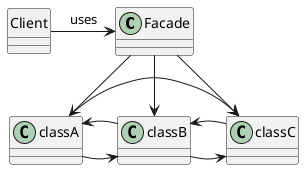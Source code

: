 @startuml
class Facade {}
class classA {}
class classB {}
class classC {}

class Client{}
hide Client circle

Client -right-> Facade: uses
Facade -down-> classA
Facade -down-> classB
Facade -down-> classC
classA -right-> classB
classA -right-> classC
classB -left-> classA
classB -right-> classC
classC -left-> classB

@enduml
